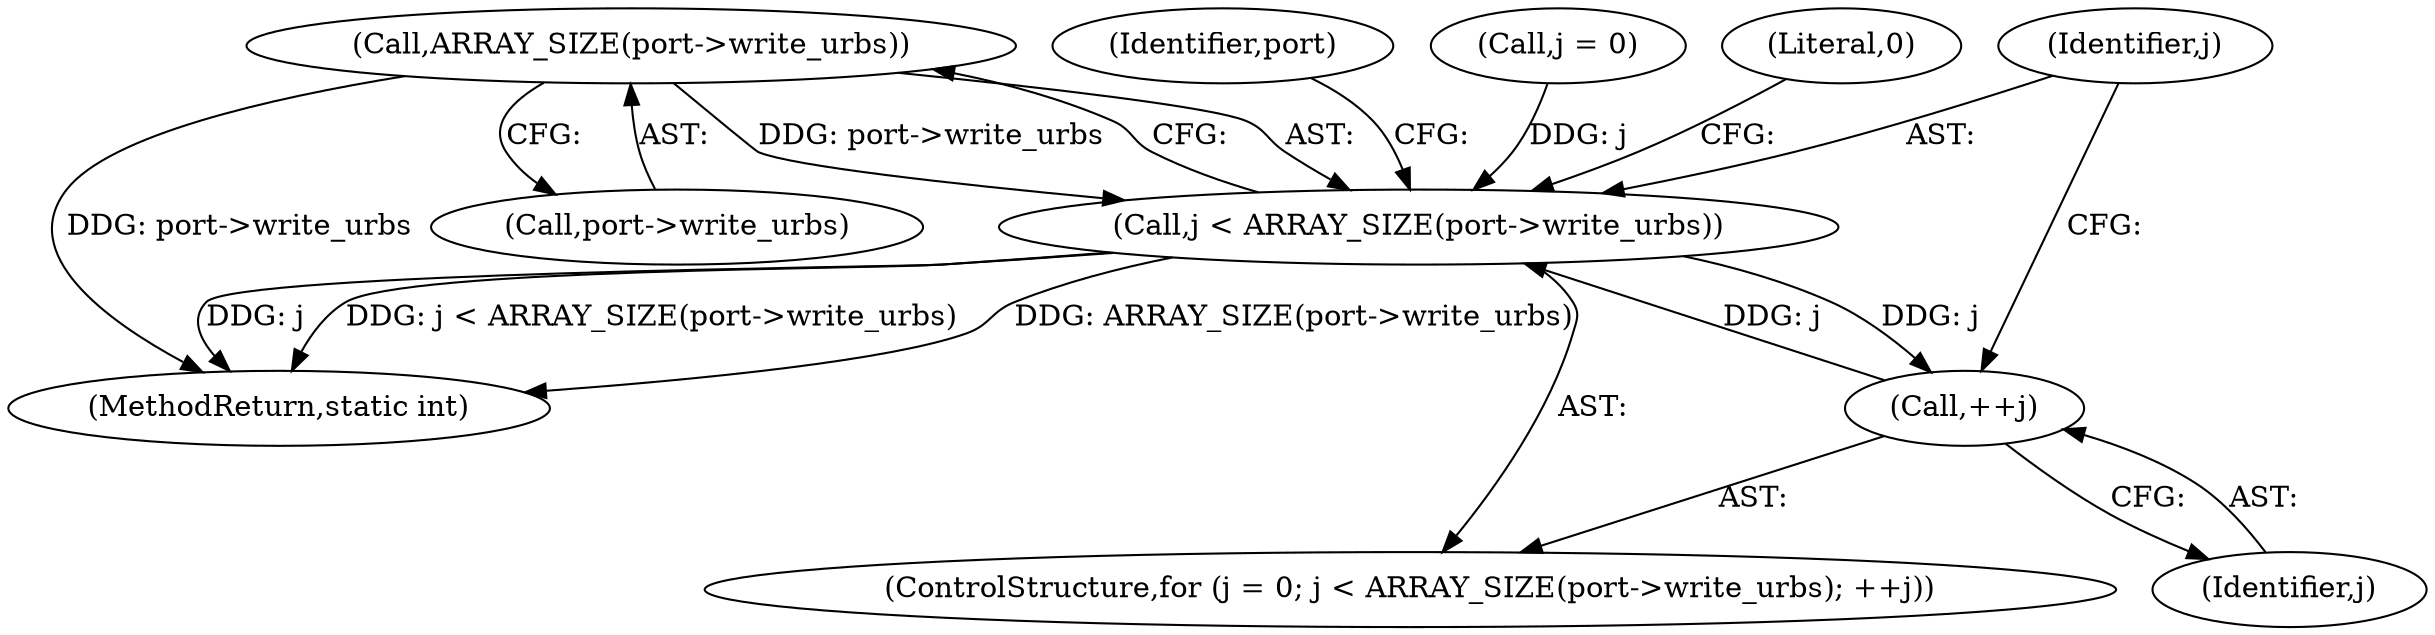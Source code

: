 digraph "0_linux_cb3232138e37129e88240a98a1d2aba2187ff57c@pointer" {
"1000160" [label="(Call,ARRAY_SIZE(port->write_urbs))"];
"1000158" [label="(Call,j < ARRAY_SIZE(port->write_urbs))"];
"1000164" [label="(Call,++j)"];
"1000161" [label="(Call,port->write_urbs)"];
"1000155" [label="(Call,j = 0)"];
"1000177" [label="(MethodReturn,static int)"];
"1000154" [label="(ControlStructure,for (j = 0; j < ARRAY_SIZE(port->write_urbs); ++j))"];
"1000176" [label="(Literal,0)"];
"1000164" [label="(Call,++j)"];
"1000170" [label="(Identifier,port)"];
"1000159" [label="(Identifier,j)"];
"1000160" [label="(Call,ARRAY_SIZE(port->write_urbs))"];
"1000158" [label="(Call,j < ARRAY_SIZE(port->write_urbs))"];
"1000165" [label="(Identifier,j)"];
"1000160" -> "1000158"  [label="AST: "];
"1000160" -> "1000161"  [label="CFG: "];
"1000161" -> "1000160"  [label="AST: "];
"1000158" -> "1000160"  [label="CFG: "];
"1000160" -> "1000177"  [label="DDG: port->write_urbs"];
"1000160" -> "1000158"  [label="DDG: port->write_urbs"];
"1000158" -> "1000154"  [label="AST: "];
"1000159" -> "1000158"  [label="AST: "];
"1000170" -> "1000158"  [label="CFG: "];
"1000176" -> "1000158"  [label="CFG: "];
"1000158" -> "1000177"  [label="DDG: ARRAY_SIZE(port->write_urbs)"];
"1000158" -> "1000177"  [label="DDG: j"];
"1000158" -> "1000177"  [label="DDG: j < ARRAY_SIZE(port->write_urbs)"];
"1000155" -> "1000158"  [label="DDG: j"];
"1000164" -> "1000158"  [label="DDG: j"];
"1000158" -> "1000164"  [label="DDG: j"];
"1000164" -> "1000154"  [label="AST: "];
"1000164" -> "1000165"  [label="CFG: "];
"1000165" -> "1000164"  [label="AST: "];
"1000159" -> "1000164"  [label="CFG: "];
}
